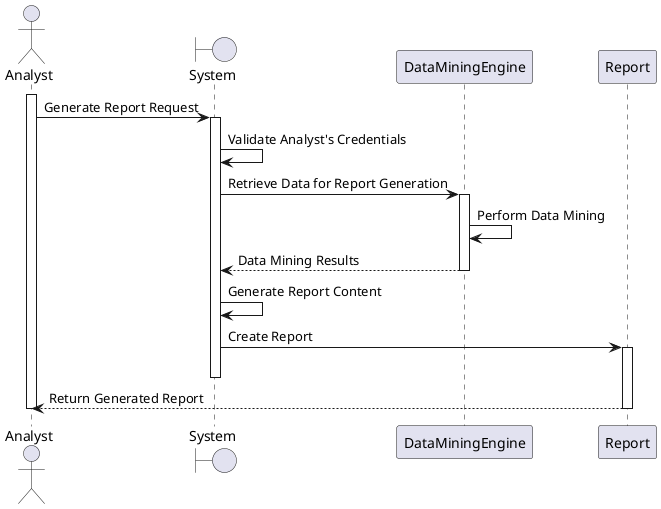 @startuml
  actor Analyst
  boundary "System" as System

  activate Analyst
  Analyst -> System: Generate Report Request

  activate System
  System -> System: Validate Analyst's Credentials
  System -> DataMiningEngine: Retrieve Data for Report Generation
  activate DataMiningEngine
  DataMiningEngine -> DataMiningEngine: Perform Data Mining
  DataMiningEngine --> System: Data Mining Results
  deactivate DataMiningEngine

  System -> System: Generate Report Content
  System -> Report: Create Report
  activate Report

  deactivate System

  Report --> Analyst: Return Generated Report
  deactivate Report
  deactivate Analyst
@enduml